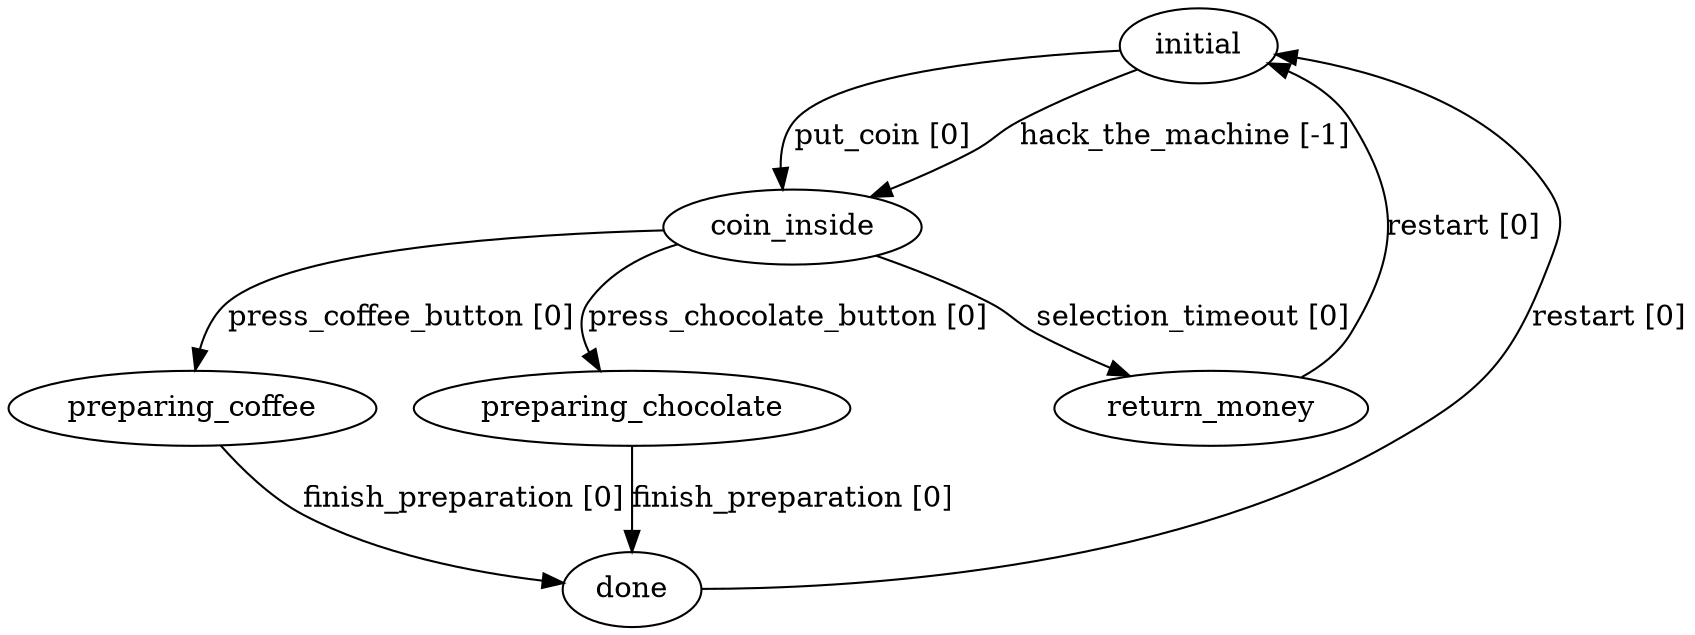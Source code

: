 digraph Verum__Examples__DrinksMachine {
    initial -> coin_inside [label="put_coin [0]"]
    initial -> coin_inside [label="hack_the_machine [-1]"]
    coin_inside -> return_money [label="selection_timeout [0]"]
    coin_inside -> preparing_coffee [label="press_coffee_button [0]"]
    coin_inside -> preparing_chocolate [label="press_chocolate_button [0]"]
    preparing_coffee -> done [label="finish_preparation [0]"]
    preparing_chocolate -> done [label="finish_preparation [0]"]
    done -> initial [label="restart [0]"]
    return_money -> initial [label="restart [0]"]

}
